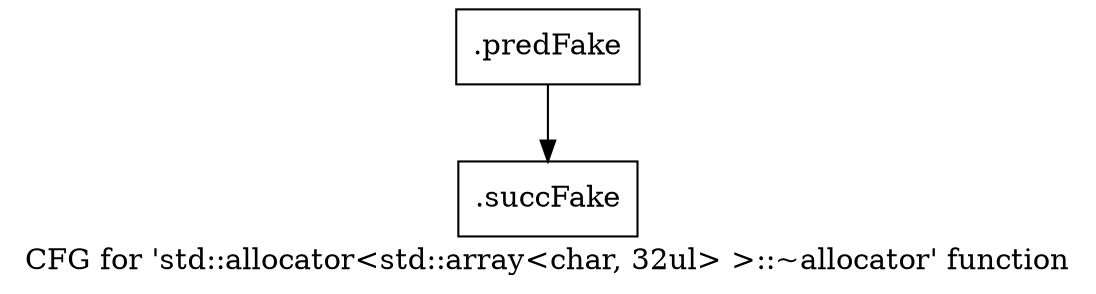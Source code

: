 digraph "CFG for 'std::allocator\<std::array\<char, 32ul\> \>::~allocator' function" {
	label="CFG for 'std::allocator\<std::array\<char, 32ul\> \>::~allocator' function";

	Node0x6050920 [shape=record,filename="",linenumber="",label="{.predFake}"];
	Node0x6050920 -> Node0x6336420[ callList="" memoryops="" filename="/mnt/xilinx/Vitis_HLS/2021.2/tps/lnx64/gcc-6.2.0/lib/gcc/x86_64-pc-linux-gnu/6.2.0/../../../../include/c++/6.2.0/bits/allocator.h" execusionnum="0"];
	Node0x6336420 [shape=record,filename="/mnt/xilinx/Vitis_HLS/2021.2/tps/lnx64/gcc-6.2.0/lib/gcc/x86_64-pc-linux-gnu/6.2.0/../../../../include/c++/6.2.0/bits/allocator.h",linenumber="126",label="{.succFake}"];
}
